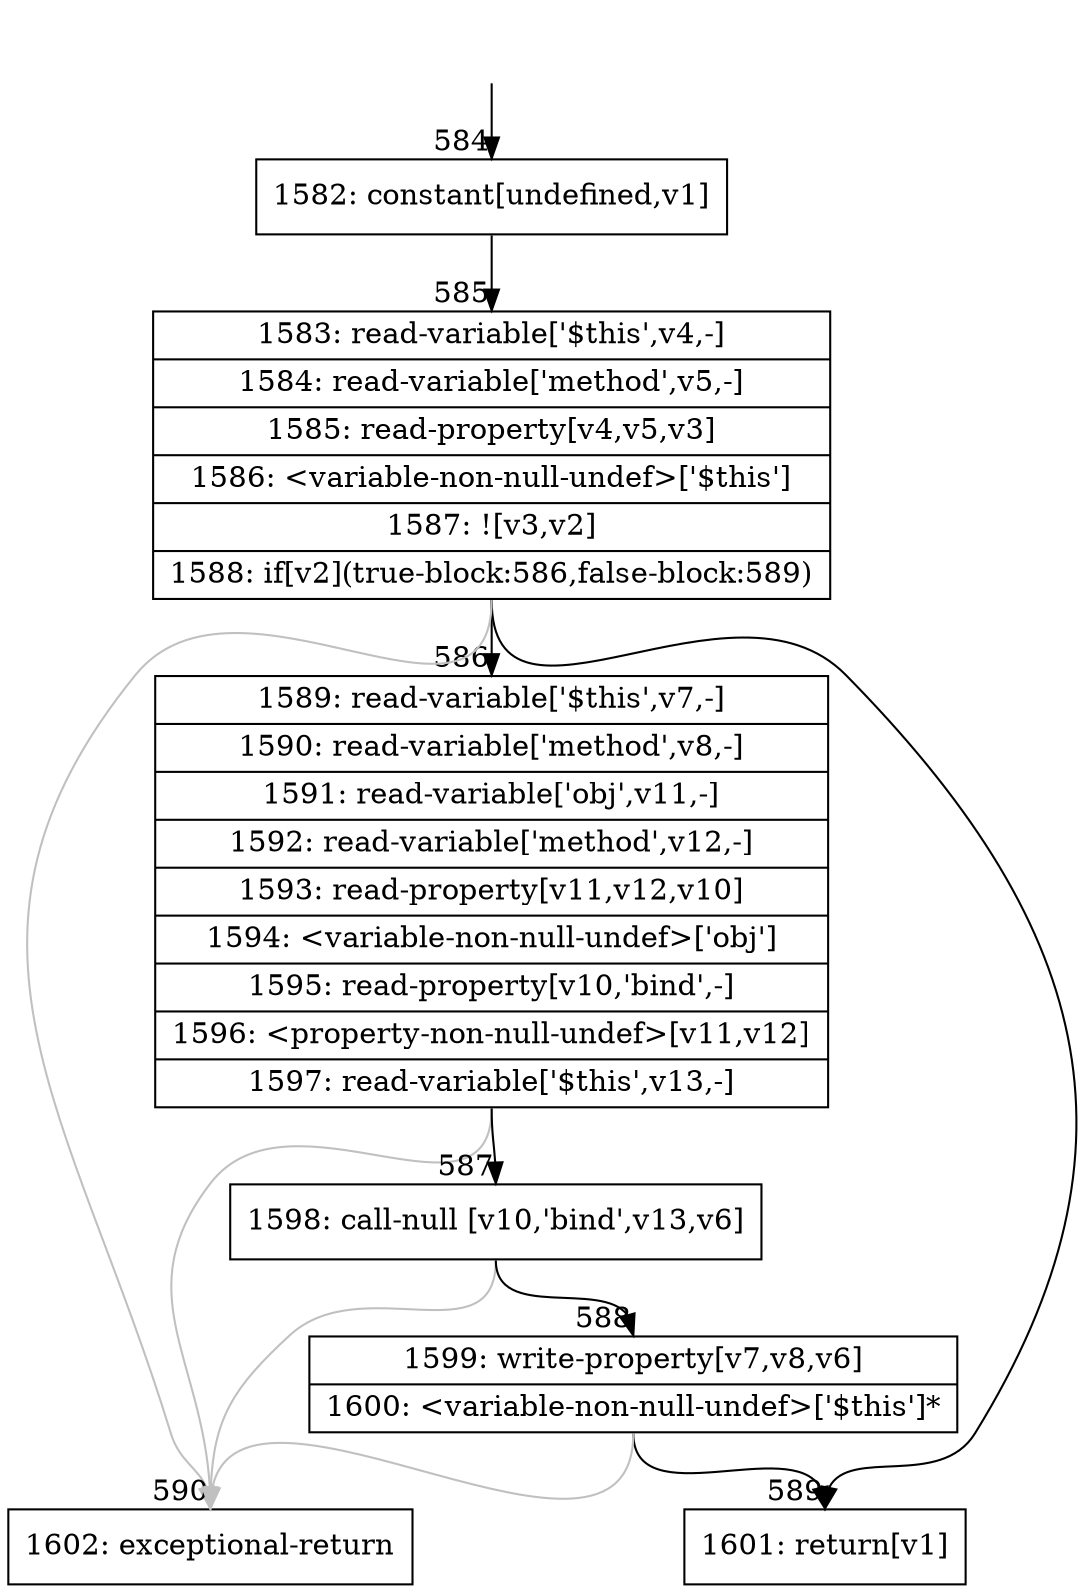 digraph {
rankdir="TD"
BB_entry48[shape=none,label=""];
BB_entry48 -> BB584 [tailport=s, headport=n, headlabel="    584"]
BB584 [shape=record label="{1582: constant[undefined,v1]}" ] 
BB584 -> BB585 [tailport=s, headport=n, headlabel="      585"]
BB585 [shape=record label="{1583: read-variable['$this',v4,-]|1584: read-variable['method',v5,-]|1585: read-property[v4,v5,v3]|1586: \<variable-non-null-undef\>['$this']|1587: ![v3,v2]|1588: if[v2](true-block:586,false-block:589)}" ] 
BB585 -> BB586 [tailport=s, headport=n, headlabel="      586"]
BB585 -> BB589 [tailport=s, headport=n, headlabel="      589"]
BB585 -> BB590 [tailport=s, headport=n, color=gray, headlabel="      590"]
BB586 [shape=record label="{1589: read-variable['$this',v7,-]|1590: read-variable['method',v8,-]|1591: read-variable['obj',v11,-]|1592: read-variable['method',v12,-]|1593: read-property[v11,v12,v10]|1594: \<variable-non-null-undef\>['obj']|1595: read-property[v10,'bind',-]|1596: \<property-non-null-undef\>[v11,v12]|1597: read-variable['$this',v13,-]}" ] 
BB586 -> BB587 [tailport=s, headport=n, headlabel="      587"]
BB586 -> BB590 [tailport=s, headport=n, color=gray]
BB587 [shape=record label="{1598: call-null [v10,'bind',v13,v6]}" ] 
BB587 -> BB588 [tailport=s, headport=n, headlabel="      588"]
BB587 -> BB590 [tailport=s, headport=n, color=gray]
BB588 [shape=record label="{1599: write-property[v7,v8,v6]|1600: \<variable-non-null-undef\>['$this']*}" ] 
BB588 -> BB589 [tailport=s, headport=n]
BB588 -> BB590 [tailport=s, headport=n, color=gray]
BB589 [shape=record label="{1601: return[v1]}" ] 
BB590 [shape=record label="{1602: exceptional-return}" ] 
//#$~ 454
}
